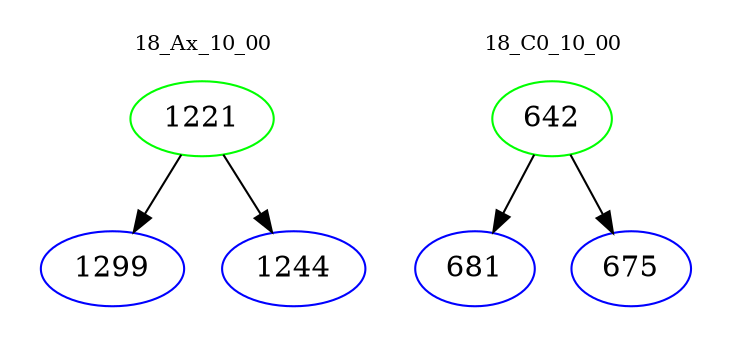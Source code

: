 digraph{
subgraph cluster_0 {
color = white
label = "18_Ax_10_00";
fontsize=10;
T0_1221 [label="1221", color="green"]
T0_1221 -> T0_1299 [color="black"]
T0_1299 [label="1299", color="blue"]
T0_1221 -> T0_1244 [color="black"]
T0_1244 [label="1244", color="blue"]
}
subgraph cluster_1 {
color = white
label = "18_C0_10_00";
fontsize=10;
T1_642 [label="642", color="green"]
T1_642 -> T1_681 [color="black"]
T1_681 [label="681", color="blue"]
T1_642 -> T1_675 [color="black"]
T1_675 [label="675", color="blue"]
}
}
